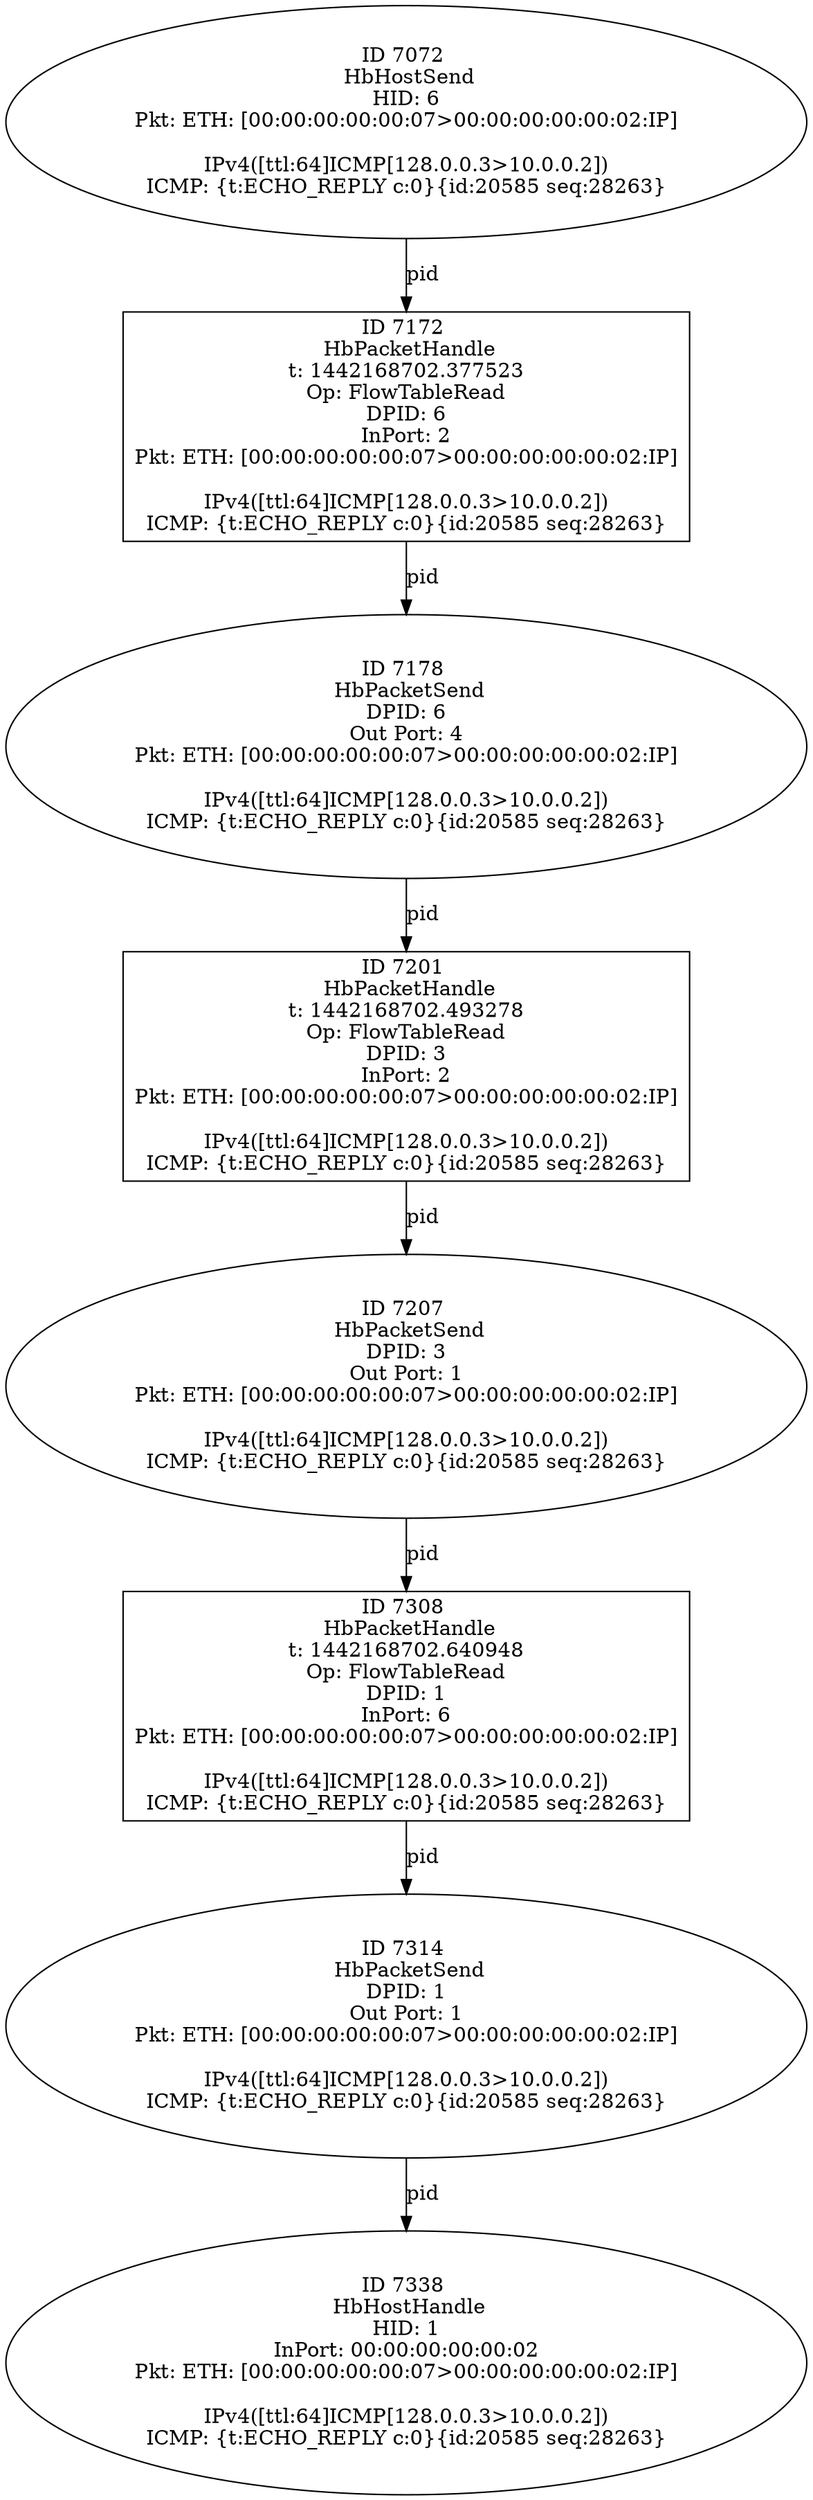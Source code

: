 strict digraph G {
7072 [shape=oval, event=<hb_events.HbHostSend object at 0x1084c4c10>, label="ID 7072 
 HbHostSend
HID: 6
Pkt: ETH: [00:00:00:00:00:07>00:00:00:00:00:02:IP]

IPv4([ttl:64]ICMP[128.0.0.3>10.0.0.2])
ICMP: {t:ECHO_REPLY c:0}{id:20585 seq:28263}"];
7201 [shape=box, event=<hb_events.HbPacketHandle object at 0x10853f610>, label="ID 7201 
 HbPacketHandle
t: 1442168702.493278
Op: FlowTableRead
DPID: 3
InPort: 2
Pkt: ETH: [00:00:00:00:00:07>00:00:00:00:00:02:IP]

IPv4([ttl:64]ICMP[128.0.0.3>10.0.0.2])
ICMP: {t:ECHO_REPLY c:0}{id:20585 seq:28263}"];
7172 [shape=box, event=<hb_events.HbPacketHandle object at 0x1085390d0>, label="ID 7172 
 HbPacketHandle
t: 1442168702.377523
Op: FlowTableRead
DPID: 6
InPort: 2
Pkt: ETH: [00:00:00:00:00:07>00:00:00:00:00:02:IP]

IPv4([ttl:64]ICMP[128.0.0.3>10.0.0.2])
ICMP: {t:ECHO_REPLY c:0}{id:20585 seq:28263}"];
7207 [shape=oval, event=<hb_events.HbPacketSend object at 0x108545a10>, label="ID 7207 
 HbPacketSend
DPID: 3
Out Port: 1
Pkt: ETH: [00:00:00:00:00:07>00:00:00:00:00:02:IP]

IPv4([ttl:64]ICMP[128.0.0.3>10.0.0.2])
ICMP: {t:ECHO_REPLY c:0}{id:20585 seq:28263}"];
7178 [shape=oval, event=<hb_events.HbPacketSend object at 0x108521190>, label="ID 7178 
 HbPacketSend
DPID: 6
Out Port: 4
Pkt: ETH: [00:00:00:00:00:07>00:00:00:00:00:02:IP]

IPv4([ttl:64]ICMP[128.0.0.3>10.0.0.2])
ICMP: {t:ECHO_REPLY c:0}{id:20585 seq:28263}"];
7308 [shape=box, event=<hb_events.HbPacketHandle object at 0x108595510>, label="ID 7308 
 HbPacketHandle
t: 1442168702.640948
Op: FlowTableRead
DPID: 1
InPort: 6
Pkt: ETH: [00:00:00:00:00:07>00:00:00:00:00:02:IP]

IPv4([ttl:64]ICMP[128.0.0.3>10.0.0.2])
ICMP: {t:ECHO_REPLY c:0}{id:20585 seq:28263}"];
7314 [shape=oval, event=<hb_events.HbPacketSend object at 0x108595950>, label="ID 7314 
 HbPacketSend
DPID: 1
Out Port: 1
Pkt: ETH: [00:00:00:00:00:07>00:00:00:00:00:02:IP]

IPv4([ttl:64]ICMP[128.0.0.3>10.0.0.2])
ICMP: {t:ECHO_REPLY c:0}{id:20585 seq:28263}"];
7338 [shape=oval, event=<hb_events.HbHostHandle object at 0x1085b9210>, label="ID 7338 
 HbHostHandle
HID: 1
InPort: 00:00:00:00:00:02
Pkt: ETH: [00:00:00:00:00:07>00:00:00:00:00:02:IP]

IPv4([ttl:64]ICMP[128.0.0.3>10.0.0.2])
ICMP: {t:ECHO_REPLY c:0}{id:20585 seq:28263}"];
7072 -> 7172  [rel=pid, label=pid];
7201 -> 7207  [rel=pid, label=pid];
7172 -> 7178  [rel=pid, label=pid];
7207 -> 7308  [rel=pid, label=pid];
7178 -> 7201  [rel=pid, label=pid];
7308 -> 7314  [rel=pid, label=pid];
7314 -> 7338  [rel=pid, label=pid];
}
